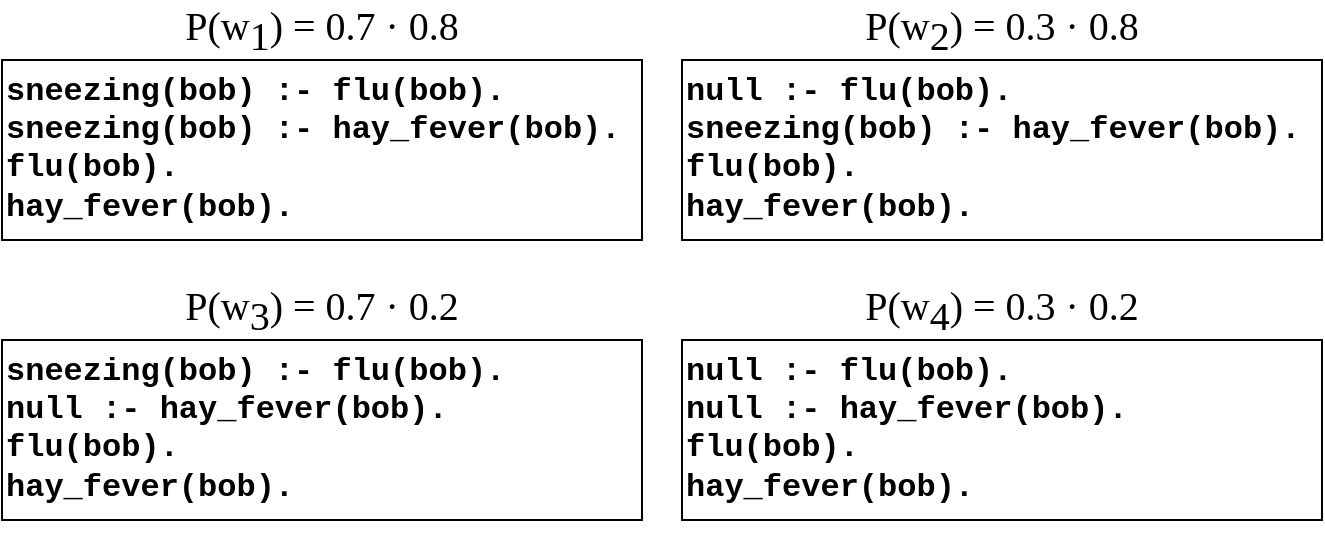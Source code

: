 <mxfile version="22.1.7" type="device">
  <diagram name="Pagina-1" id="ed2_-DnoGlUrIFm0Tw4G">
    <mxGraphModel dx="989" dy="500" grid="1" gridSize="10" guides="1" tooltips="1" connect="1" arrows="1" fold="1" page="1" pageScale="1" pageWidth="827" pageHeight="1169" math="0" shadow="0">
      <root>
        <mxCell id="0" />
        <mxCell id="1" parent="0" />
        <mxCell id="ZAoLLnpvm8W4UGgeYZgy-1" value="&lt;div style=&quot;font-size: 16px;&quot;&gt;&lt;font style=&quot;font-size: 16px;&quot;&gt;sneezing(bob) :- flu(bob).&lt;/font&gt;&lt;/div&gt;&lt;div style=&quot;font-size: 16px;&quot;&gt;&lt;font style=&quot;font-size: 16px;&quot;&gt;sneezing(bob) :- hay_fever(bob).&lt;/font&gt;&lt;/div&gt;&lt;div style=&quot;font-size: 16px;&quot;&gt;&lt;font style=&quot;font-size: 16px;&quot;&gt;flu(bob).&lt;/font&gt;&lt;/div&gt;&lt;div style=&quot;font-size: 16px;&quot;&gt;&lt;font style=&quot;font-size: 16px;&quot;&gt;hay_fever(bob).&lt;br style=&quot;font-size: 16px;&quot;&gt;&lt;/font&gt;&lt;/div&gt;&lt;div style=&quot;font-size: 16px;&quot;&gt;&lt;font style=&quot;font-size: 16px;&quot;&gt;&lt;br style=&quot;font-size: 16px;&quot;&gt;&lt;/font&gt;&lt;/div&gt;" style="rounded=0;whiteSpace=wrap;html=1;align=left;verticalAlign=top;fontFamily=Courier New;fontSize=16;fontStyle=1" parent="1" vertex="1">
          <mxGeometry x="80" y="250" width="320" height="90" as="geometry" />
        </mxCell>
        <mxCell id="ZAoLLnpvm8W4UGgeYZgy-2" value="&lt;div style=&quot;font-size: 16px;&quot;&gt;&lt;font style=&quot;font-size: 16px;&quot;&gt;null :- flu(bob).&lt;/font&gt;&lt;/div&gt;&lt;div style=&quot;font-size: 16px;&quot;&gt;&lt;font style=&quot;font-size: 16px;&quot;&gt;sneezing(bob) :- hay_fever(bob).&lt;/font&gt;&lt;/div&gt;&lt;div style=&quot;font-size: 16px;&quot;&gt;&lt;font style=&quot;font-size: 16px;&quot;&gt;flu(bob).&lt;/font&gt;&lt;/div&gt;&lt;div style=&quot;font-size: 16px;&quot;&gt;&lt;font style=&quot;font-size: 16px;&quot;&gt;hay_fever(bob).&lt;br style=&quot;font-size: 16px;&quot;&gt;&lt;/font&gt;&lt;/div&gt;&lt;div style=&quot;font-size: 16px;&quot;&gt;&lt;font style=&quot;font-size: 16px;&quot;&gt;&lt;br style=&quot;font-size: 16px;&quot;&gt;&lt;/font&gt;&lt;/div&gt;" style="rounded=0;whiteSpace=wrap;html=1;align=left;verticalAlign=top;fontFamily=Courier New;fontSize=16;fontStyle=1" parent="1" vertex="1">
          <mxGeometry x="420" y="250" width="320" height="90" as="geometry" />
        </mxCell>
        <mxCell id="ZAoLLnpvm8W4UGgeYZgy-3" value="&lt;font style=&quot;font-size: 20px;&quot;&gt;P&lt;/font&gt;&lt;font style=&quot;font-size: 20px;&quot;&gt;(w&lt;sub style=&quot;font-size: 20px;&quot;&gt;1&lt;/sub&gt;) = 0.7 · 0.8&lt;br style=&quot;font-size: 20px;&quot;&gt;&lt;/font&gt;" style="text;html=1;strokeColor=none;fillColor=none;align=center;verticalAlign=middle;whiteSpace=wrap;rounded=0;fontFamily=Times New Roman;fontSize=20;" parent="1" vertex="1">
          <mxGeometry x="80" y="220" width="320" height="30" as="geometry" />
        </mxCell>
        <mxCell id="ZAoLLnpvm8W4UGgeYZgy-4" value="&lt;font style=&quot;font-size: 20px;&quot;&gt;P&lt;/font&gt;&lt;font style=&quot;font-size: 20px;&quot;&gt;(w&lt;sub style=&quot;font-size: 20px;&quot;&gt;2&lt;/sub&gt;) = 0.3 · 0.8&lt;br style=&quot;font-size: 20px;&quot;&gt;&lt;/font&gt;" style="text;html=1;strokeColor=none;fillColor=none;align=center;verticalAlign=middle;whiteSpace=wrap;rounded=0;fontFamily=Times New Roman;fontSize=20;" parent="1" vertex="1">
          <mxGeometry x="420" y="220" width="320" height="30" as="geometry" />
        </mxCell>
        <mxCell id="ZAoLLnpvm8W4UGgeYZgy-5" value="&lt;div style=&quot;font-size: 16px;&quot;&gt;&lt;font style=&quot;font-size: 16px;&quot;&gt;sneezing(bob) :- flu(bob).&lt;/font&gt;&lt;/div&gt;&lt;div style=&quot;font-size: 16px;&quot;&gt;&lt;font style=&quot;font-size: 16px;&quot;&gt;null :- hay_fever(bob).&lt;/font&gt;&lt;/div&gt;&lt;div style=&quot;font-size: 16px;&quot;&gt;&lt;font style=&quot;font-size: 16px;&quot;&gt;flu(bob).&lt;/font&gt;&lt;/div&gt;&lt;div style=&quot;font-size: 16px;&quot;&gt;&lt;font style=&quot;font-size: 16px;&quot;&gt;hay_fever(bob).&lt;br style=&quot;font-size: 16px;&quot;&gt;&lt;/font&gt;&lt;/div&gt;&lt;div style=&quot;font-size: 16px;&quot;&gt;&lt;font style=&quot;font-size: 16px;&quot;&gt;&lt;br style=&quot;font-size: 16px;&quot;&gt;&lt;/font&gt;&lt;/div&gt;" style="rounded=0;whiteSpace=wrap;html=1;align=left;verticalAlign=top;fontFamily=Courier New;fontSize=16;fontStyle=1" parent="1" vertex="1">
          <mxGeometry x="80" y="390" width="320" height="90" as="geometry" />
        </mxCell>
        <mxCell id="ZAoLLnpvm8W4UGgeYZgy-6" value="&lt;div style=&quot;font-size: 16px;&quot;&gt;&lt;font style=&quot;font-size: 16px;&quot;&gt;null :- flu(bob).&lt;/font&gt;&lt;/div&gt;&lt;div style=&quot;font-size: 16px;&quot;&gt;&lt;font style=&quot;font-size: 16px;&quot;&gt;null :- hay_fever(bob).&lt;/font&gt;&lt;/div&gt;&lt;div style=&quot;font-size: 16px;&quot;&gt;&lt;font style=&quot;font-size: 16px;&quot;&gt;flu(bob).&lt;/font&gt;&lt;/div&gt;&lt;div style=&quot;font-size: 16px;&quot;&gt;&lt;font style=&quot;font-size: 16px;&quot;&gt;hay_fever(bob).&lt;br style=&quot;font-size: 16px;&quot;&gt;&lt;/font&gt;&lt;/div&gt;&lt;div style=&quot;font-size: 16px;&quot;&gt;&lt;font style=&quot;font-size: 16px;&quot;&gt;&lt;br style=&quot;font-size: 16px;&quot;&gt;&lt;/font&gt;&lt;/div&gt;" style="rounded=0;whiteSpace=wrap;html=1;align=left;verticalAlign=top;fontFamily=Courier New;fontSize=16;fontStyle=1" parent="1" vertex="1">
          <mxGeometry x="420" y="390" width="320" height="90" as="geometry" />
        </mxCell>
        <mxCell id="ZAoLLnpvm8W4UGgeYZgy-7" value="&lt;font style=&quot;font-size: 20px;&quot;&gt;P&lt;/font&gt;&lt;font style=&quot;font-size: 20px;&quot;&gt;(w&lt;sub style=&quot;font-size: 20px;&quot;&gt;3&lt;/sub&gt;) = 0.7 · 0.2&lt;br style=&quot;font-size: 20px;&quot;&gt;&lt;/font&gt;" style="text;html=1;strokeColor=none;fillColor=none;align=center;verticalAlign=middle;whiteSpace=wrap;rounded=0;fontFamily=Times New Roman;fontSize=20;" parent="1" vertex="1">
          <mxGeometry x="80" y="360" width="320" height="30" as="geometry" />
        </mxCell>
        <mxCell id="ZAoLLnpvm8W4UGgeYZgy-8" value="&lt;font style=&quot;font-size: 20px;&quot;&gt;P&lt;/font&gt;&lt;font style=&quot;font-size: 20px;&quot;&gt;(w&lt;sub style=&quot;font-size: 20px;&quot;&gt;4&lt;/sub&gt;) = 0.3 · 0.2&lt;br style=&quot;font-size: 20px;&quot;&gt;&lt;/font&gt;" style="text;html=1;strokeColor=none;fillColor=none;align=center;verticalAlign=middle;whiteSpace=wrap;rounded=0;fontFamily=Times New Roman;fontSize=20;" parent="1" vertex="1">
          <mxGeometry x="420" y="360" width="320" height="30" as="geometry" />
        </mxCell>
      </root>
    </mxGraphModel>
  </diagram>
</mxfile>
